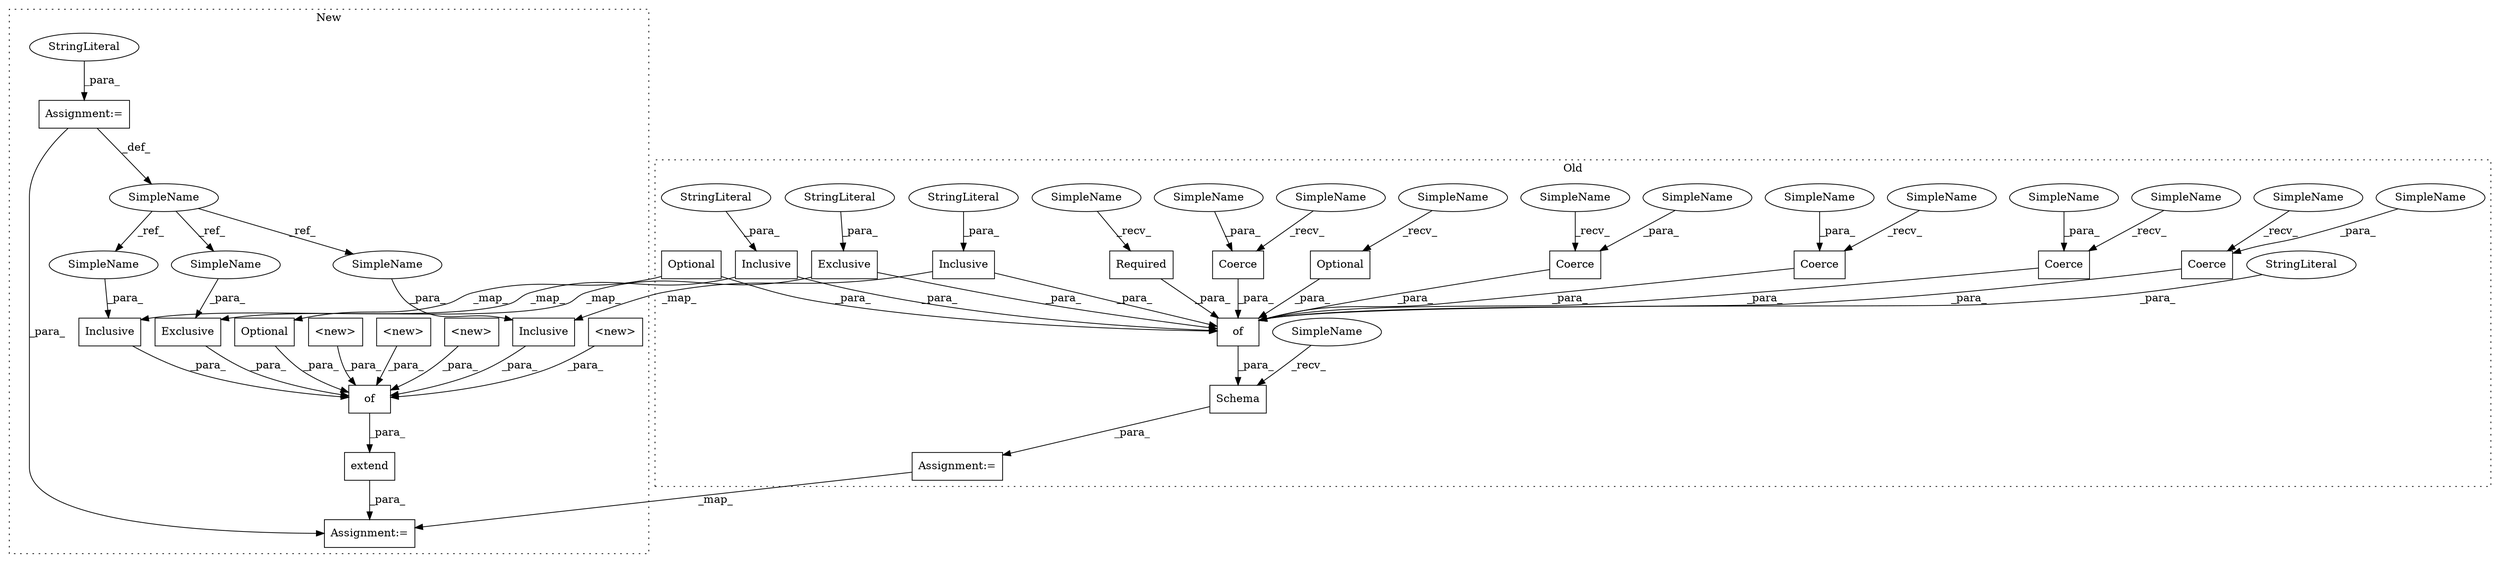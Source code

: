 digraph G {
subgraph cluster0 {
1 [label="Coerce" a="32" s="814,827" l="7,1" shape="box"];
3 [label="Required" a="32" s="664,686" l="9,1" shape="box"];
6 [label="of" a="32" s="650,1139" l="3,1" shape="box"];
7 [label="StringLiteral" a="45" s="688" l="12" shape="ellipse"];
12 [label="Optional" a="32" s="712,730" l="9,1" shape="box"];
14 [label="Optional" a="32" s="769,801" l="9,1" shape="box"];
16 [label="Inclusive" a="32" s="840,882" l="10,1" shape="box"];
17 [label="Exclusive" a="32" s="1006,1047" l="10,1" shape="box"];
20 [label="Inclusive" a="32" s="921,967" l="10,1" shape="box"];
21 [label="Coerce" a="32" s="895,908" l="7,1" shape="box"];
22 [label="Schema" a="32" s="639,1140" l="7,1" shape="box"];
24 [label="Coerce" a="32" s="743,756" l="7,1" shape="box"];
26 [label="StringLiteral" a="45" s="1034" l="13" shape="ellipse"];
27 [label="Coerce" a="32" s="1060,1073" l="7,1" shape="box"];
28 [label="StringLiteral" a="45" s="954" l="13" shape="ellipse"];
29 [label="Coerce" a="32" s="980,993" l="7,1" shape="box"];
30 [label="StringLiteral" a="45" s="869" l="13" shape="ellipse"];
31 [label="Assignment:=" a="7" s="627" l="1" shape="box"];
33 [label="SimpleName" a="42" s="987" l="6" shape="ellipse"];
34 [label="SimpleName" a="42" s="1067" l="6" shape="ellipse"];
35 [label="SimpleName" a="42" s="902" l="6" shape="ellipse"];
36 [label="SimpleName" a="42" s="750" l="6" shape="ellipse"];
37 [label="SimpleName" a="42" s="821" l="6" shape="ellipse"];
41 [label="SimpleName" a="42" s="969" l="10" shape="ellipse"];
42 [label="SimpleName" a="42" s="732" l="10" shape="ellipse"];
43 [label="SimpleName" a="42" s="701" l="10" shape="ellipse"];
44 [label="SimpleName" a="42" s="653" l="10" shape="ellipse"];
45 [label="SimpleName" a="42" s="628" l="10" shape="ellipse"];
46 [label="SimpleName" a="42" s="1049" l="10" shape="ellipse"];
47 [label="SimpleName" a="42" s="803" l="10" shape="ellipse"];
48 [label="SimpleName" a="42" s="884" l="10" shape="ellipse"];
label = "Old";
style="dotted";
}
subgraph cluster1 {
2 [label="<new>" a="14" s="1069" l="52" shape="box"];
4 [label="extend" a="32" s="784,1297" l="7,1" shape="box"];
5 [label="of" a="32" s="795,1296" l="3,1" shape="box"];
8 [label="<new>" a="14" s="843" l="52" shape="box"];
9 [label="Assignment:=" a="7" s="732" l="1" shape="box"];
10 [label="StringLiteral" a="45" s="733" l="13" shape="ellipse"];
11 [label="<new>" a="14" s="954" l="52" shape="box"];
13 [label="Optional" a="32" s="809,841" l="9,1" shape="box"];
15 [label="Inclusive" a="32" s="907,952" l="10,1" shape="box"];
18 [label="Exclusive" a="32" s="1133,1177" l="10,1" shape="box"];
19 [label="Inclusive" a="32" s="1018,1067" l="10,1" shape="box"];
23 [label="SimpleName" a="42" s="716" l="16" shape="ellipse"];
25 [label="<new>" a="14" s="1179" l="52" shape="box"];
32 [label="Assignment:=" a="7" s="767" l="1" shape="box"];
38 [label="SimpleName" a="42" s="936" l="16" shape="ellipse"];
39 [label="SimpleName" a="42" s="1161" l="16" shape="ellipse"];
40 [label="SimpleName" a="42" s="1051" l="16" shape="ellipse"];
label = "New";
style="dotted";
}
1 -> 6 [label="_para_"];
2 -> 5 [label="_para_"];
3 -> 6 [label="_para_"];
4 -> 32 [label="_para_"];
5 -> 4 [label="_para_"];
6 -> 22 [label="_para_"];
7 -> 6 [label="_para_"];
8 -> 5 [label="_para_"];
9 -> 23 [label="_def_"];
9 -> 32 [label="_para_"];
10 -> 9 [label="_para_"];
11 -> 5 [label="_para_"];
12 -> 6 [label="_para_"];
13 -> 5 [label="_para_"];
14 -> 13 [label="_map_"];
14 -> 6 [label="_para_"];
15 -> 5 [label="_para_"];
16 -> 15 [label="_map_"];
16 -> 6 [label="_para_"];
17 -> 18 [label="_map_"];
17 -> 6 [label="_para_"];
18 -> 5 [label="_para_"];
19 -> 5 [label="_para_"];
20 -> 6 [label="_para_"];
20 -> 19 [label="_map_"];
21 -> 6 [label="_para_"];
22 -> 31 [label="_para_"];
23 -> 40 [label="_ref_"];
23 -> 38 [label="_ref_"];
23 -> 39 [label="_ref_"];
24 -> 6 [label="_para_"];
25 -> 5 [label="_para_"];
26 -> 17 [label="_para_"];
27 -> 6 [label="_para_"];
28 -> 20 [label="_para_"];
29 -> 6 [label="_para_"];
30 -> 16 [label="_para_"];
31 -> 32 [label="_map_"];
33 -> 29 [label="_para_"];
34 -> 27 [label="_para_"];
35 -> 21 [label="_para_"];
36 -> 24 [label="_para_"];
37 -> 1 [label="_para_"];
38 -> 15 [label="_para_"];
39 -> 18 [label="_para_"];
40 -> 19 [label="_para_"];
41 -> 29 [label="_recv_"];
42 -> 24 [label="_recv_"];
43 -> 12 [label="_recv_"];
44 -> 3 [label="_recv_"];
45 -> 22 [label="_recv_"];
46 -> 27 [label="_recv_"];
47 -> 1 [label="_recv_"];
48 -> 21 [label="_recv_"];
}